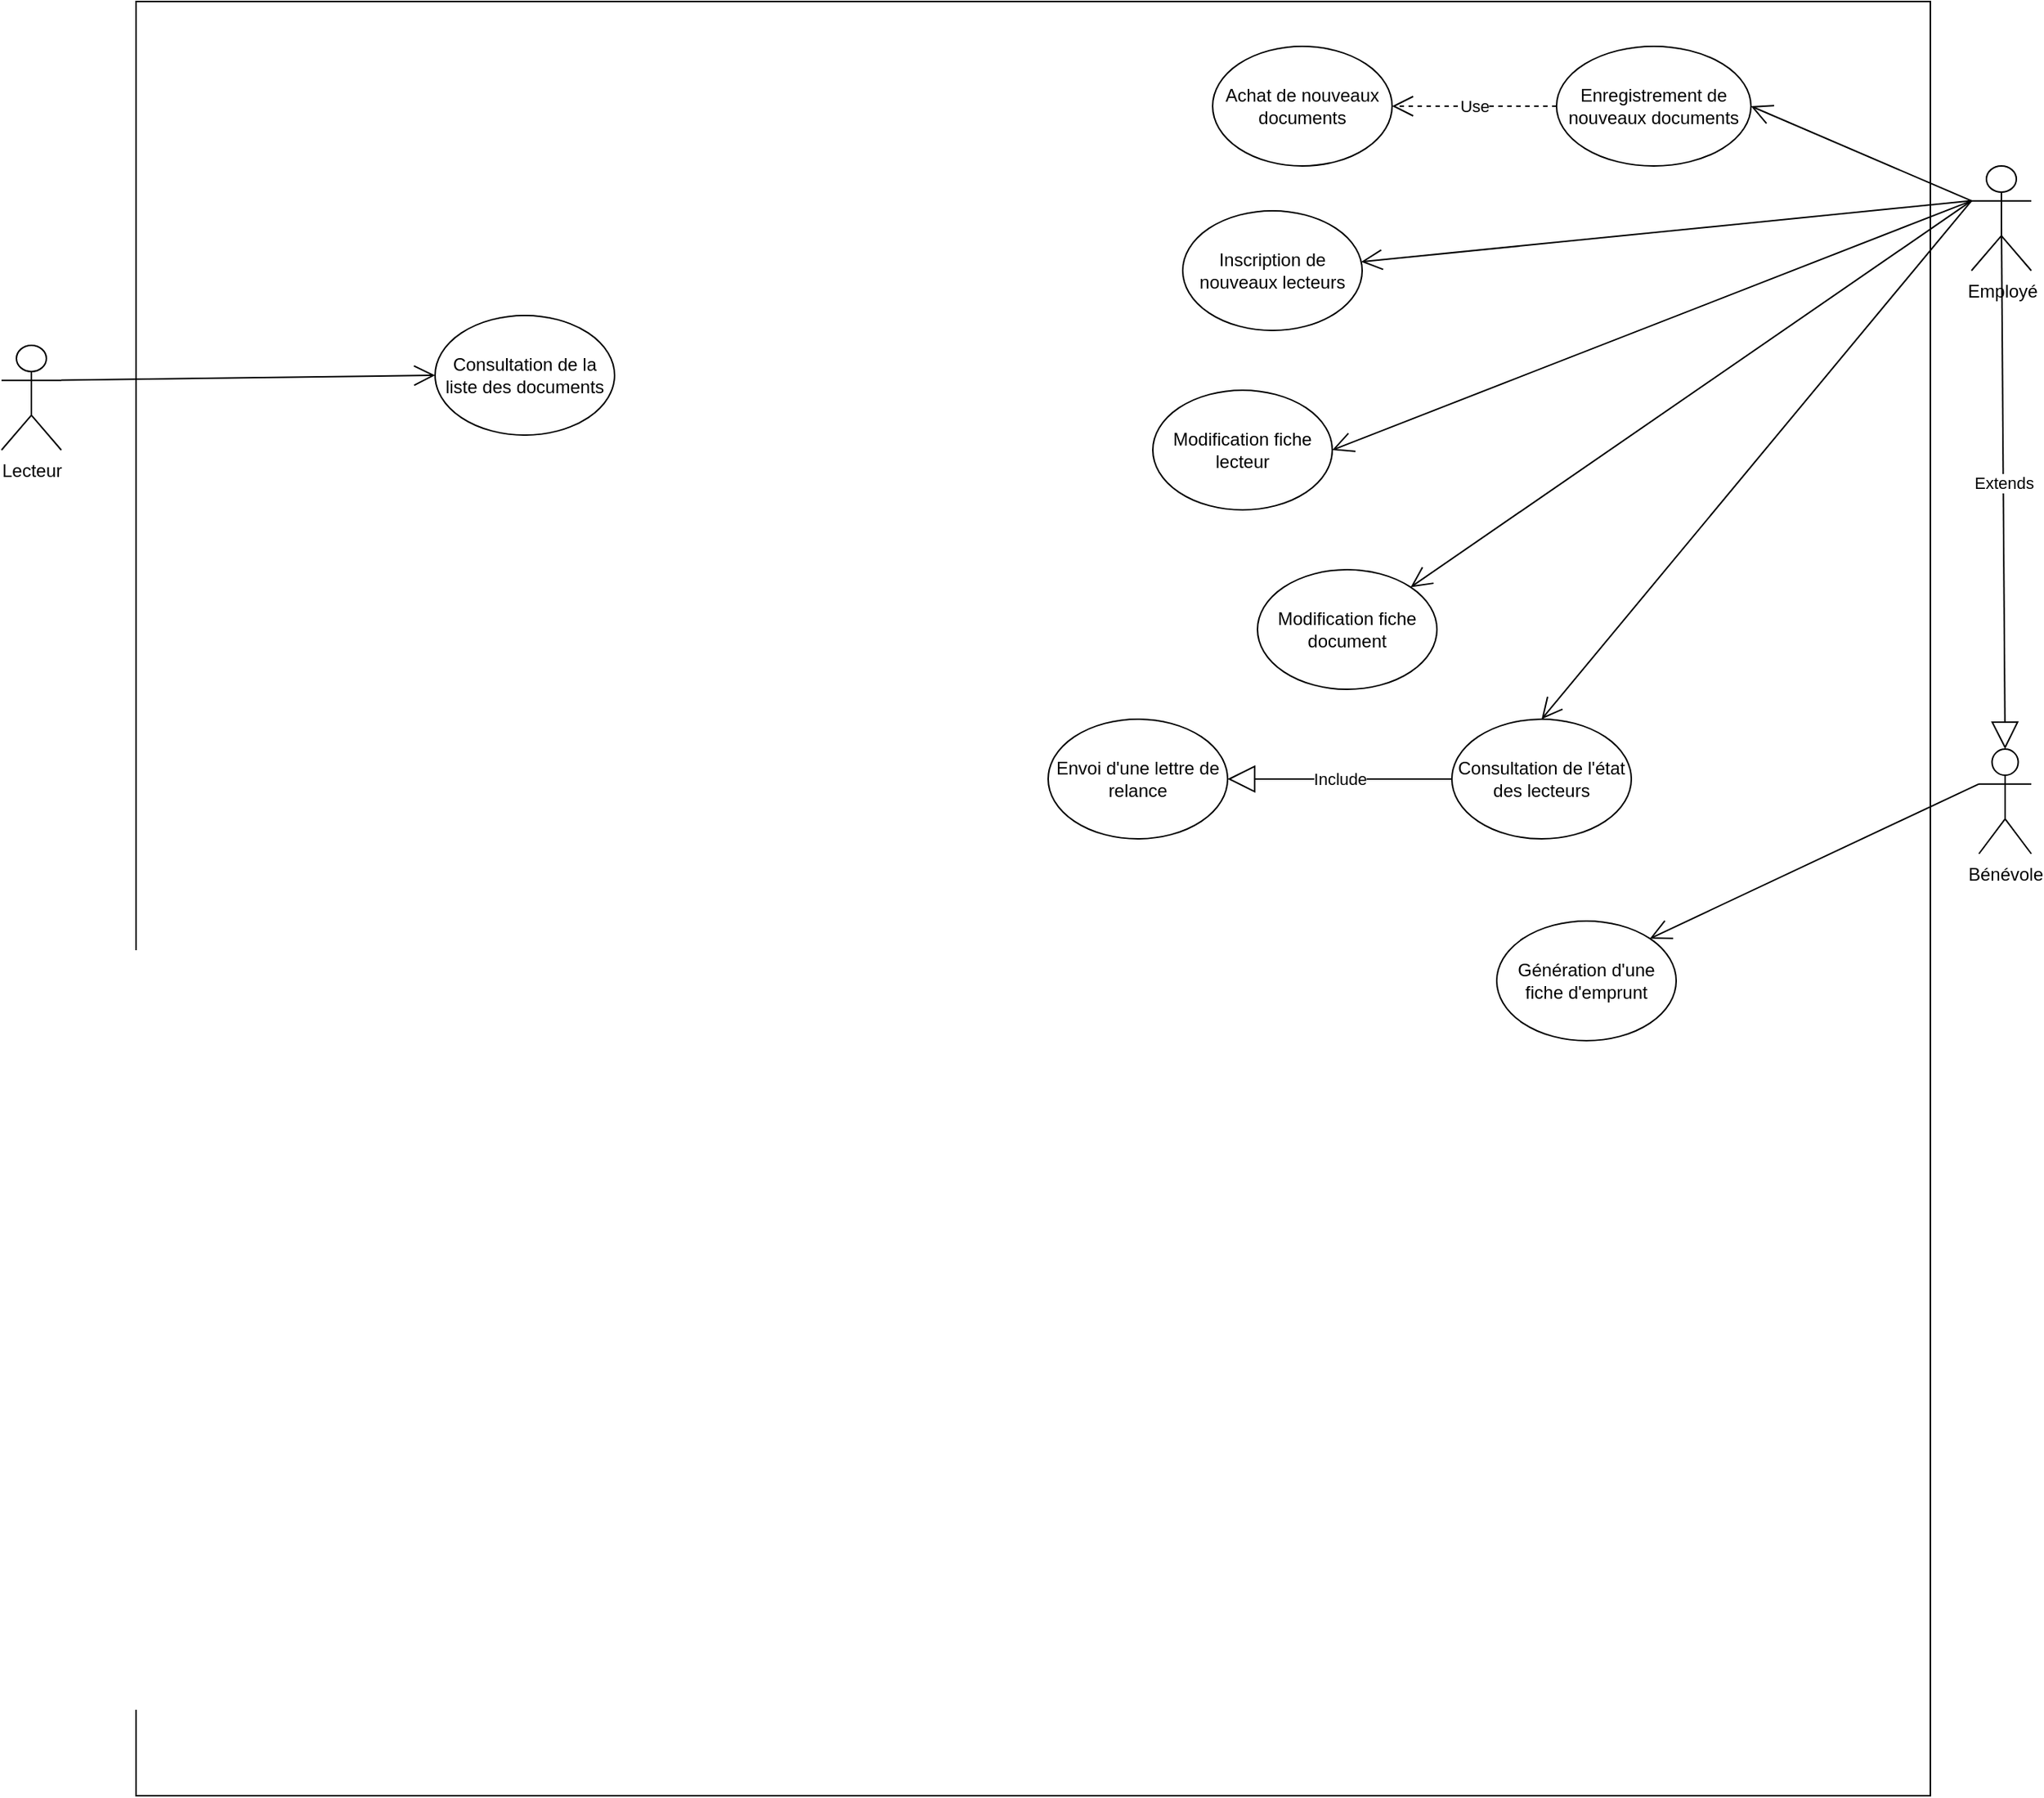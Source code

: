 <mxfile version="13.7.3" type="device"><diagram id="mDIa1WtnH4NQwXyrk-0r" name="Page-1"><mxGraphModel dx="2500" dy="967" grid="1" gridSize="10" guides="1" tooltips="1" connect="1" arrows="1" fold="1" page="1" pageScale="1" pageWidth="827" pageHeight="1169" math="0" shadow="0"><root><mxCell id="0"/><mxCell id="1" parent="0"/><mxCell id="Q_1qQsTQmh02Vp2xnzoW-2" value="" style="whiteSpace=wrap;html=1;aspect=fixed;" parent="1" vertex="1"><mxGeometry x="-140" y="50" width="1200" height="1200" as="geometry"/></mxCell><mxCell id="Q_1qQsTQmh02Vp2xnzoW-3" value="Employé" style="shape=umlActor;verticalLabelPosition=bottom;verticalAlign=top;html=1;outlineConnect=0;" parent="1" vertex="1"><mxGeometry x="1087.5" y="160" width="40" height="70" as="geometry"/></mxCell><mxCell id="Q_1qQsTQmh02Vp2xnzoW-4" value="Lecteur" style="shape=umlActor;verticalLabelPosition=bottom;verticalAlign=top;html=1;outlineConnect=0;" parent="1" vertex="1"><mxGeometry x="-230" y="280" width="40" height="70" as="geometry"/></mxCell><mxCell id="Q_1qQsTQmh02Vp2xnzoW-6" value="Bénévole" style="shape=umlActor;verticalLabelPosition=bottom;verticalAlign=top;html=1;outlineConnect=0;" parent="1" vertex="1"><mxGeometry x="1092.5" y="550" width="35" height="70" as="geometry"/></mxCell><mxCell id="Q_1qQsTQmh02Vp2xnzoW-22" value="Enregistrement de nouveaux documents" style="ellipse;whiteSpace=wrap;html=1;" parent="1" vertex="1"><mxGeometry x="810" y="80" width="130" height="80" as="geometry"/></mxCell><mxCell id="Q_1qQsTQmh02Vp2xnzoW-24" value="Achat de nouveaux documents" style="ellipse;whiteSpace=wrap;html=1;" parent="1" vertex="1"><mxGeometry x="580" y="80" width="120" height="80" as="geometry"/></mxCell><mxCell id="Q_1qQsTQmh02Vp2xnzoW-25" value="Inscription de nouveaux lecteurs" style="ellipse;whiteSpace=wrap;html=1;" parent="1" vertex="1"><mxGeometry x="560" y="190" width="120" height="80" as="geometry"/></mxCell><mxCell id="Q_1qQsTQmh02Vp2xnzoW-36" value="" style="endArrow=open;endFill=1;endSize=12;html=1;exitX=0;exitY=0.333;exitDx=0;exitDy=0;exitPerimeter=0;entryX=1;entryY=0.5;entryDx=0;entryDy=0;" parent="1" source="Q_1qQsTQmh02Vp2xnzoW-3" target="Q_1qQsTQmh02Vp2xnzoW-22" edge="1"><mxGeometry width="160" relative="1" as="geometry"><mxPoint x="360" y="290" as="sourcePoint"/><mxPoint x="520" y="290" as="targetPoint"/></mxGeometry></mxCell><mxCell id="Q_1qQsTQmh02Vp2xnzoW-37" value="" style="endArrow=open;endFill=1;endSize=12;html=1;exitX=0;exitY=0.333;exitDx=0;exitDy=0;exitPerimeter=0;" parent="1" source="Q_1qQsTQmh02Vp2xnzoW-3" target="Q_1qQsTQmh02Vp2xnzoW-25" edge="1"><mxGeometry width="160" relative="1" as="geometry"><mxPoint x="360" y="280" as="sourcePoint"/><mxPoint x="920" y="210" as="targetPoint"/></mxGeometry></mxCell><mxCell id="Q_1qQsTQmh02Vp2xnzoW-43" value="Modification fiche lecteur" style="ellipse;whiteSpace=wrap;html=1;" parent="1" vertex="1"><mxGeometry x="540" y="310" width="120" height="80" as="geometry"/></mxCell><mxCell id="Q_1qQsTQmh02Vp2xnzoW-44" value="Use" style="endArrow=open;endSize=12;dashed=1;html=1;exitX=0;exitY=0.5;exitDx=0;exitDy=0;entryX=1;entryY=0.5;entryDx=0;entryDy=0;" parent="1" source="Q_1qQsTQmh02Vp2xnzoW-22" target="Q_1qQsTQmh02Vp2xnzoW-24" edge="1"><mxGeometry width="160" relative="1" as="geometry"><mxPoint x="360" y="260" as="sourcePoint"/><mxPoint x="520" y="260" as="targetPoint"/></mxGeometry></mxCell><mxCell id="Q_1qQsTQmh02Vp2xnzoW-46" value="" style="endArrow=open;endFill=1;endSize=12;html=1;exitX=0;exitY=0.333;exitDx=0;exitDy=0;exitPerimeter=0;entryX=1;entryY=0.5;entryDx=0;entryDy=0;" parent="1" source="Q_1qQsTQmh02Vp2xnzoW-3" target="Q_1qQsTQmh02Vp2xnzoW-43" edge="1"><mxGeometry width="160" relative="1" as="geometry"><mxPoint x="360" y="260" as="sourcePoint"/><mxPoint x="520" y="260" as="targetPoint"/></mxGeometry></mxCell><mxCell id="Q_1qQsTQmh02Vp2xnzoW-53" value="Modification fiche document" style="ellipse;whiteSpace=wrap;html=1;" parent="1" vertex="1"><mxGeometry x="610" y="430" width="120" height="80" as="geometry"/></mxCell><mxCell id="Q_1qQsTQmh02Vp2xnzoW-55" value="Extends" style="endArrow=block;endSize=16;endFill=0;html=1;exitX=0.5;exitY=0.5;exitDx=0;exitDy=0;exitPerimeter=0;entryX=0.5;entryY=0;entryDx=0;entryDy=0;entryPerimeter=0;" parent="1" source="Q_1qQsTQmh02Vp2xnzoW-3" target="Q_1qQsTQmh02Vp2xnzoW-6" edge="1"><mxGeometry width="160" relative="1" as="geometry"><mxPoint x="360" y="240" as="sourcePoint"/><mxPoint x="520" y="240" as="targetPoint"/></mxGeometry></mxCell><mxCell id="Q_1qQsTQmh02Vp2xnzoW-56" value="Envoi d'une lettre de relance" style="ellipse;whiteSpace=wrap;html=1;" parent="1" vertex="1"><mxGeometry x="470" y="530" width="120" height="80" as="geometry"/></mxCell><mxCell id="Q_1qQsTQmh02Vp2xnzoW-58" value="Consultation de l'état des lecteurs" style="ellipse;whiteSpace=wrap;html=1;" parent="1" vertex="1"><mxGeometry x="740" y="530" width="120" height="80" as="geometry"/></mxCell><mxCell id="Q_1qQsTQmh02Vp2xnzoW-59" value="" style="endArrow=open;endFill=1;endSize=12;html=1;exitX=0;exitY=0.333;exitDx=0;exitDy=0;exitPerimeter=0;entryX=0.5;entryY=0;entryDx=0;entryDy=0;" parent="1" source="Q_1qQsTQmh02Vp2xnzoW-3" target="Q_1qQsTQmh02Vp2xnzoW-58" edge="1"><mxGeometry width="160" relative="1" as="geometry"><mxPoint x="360" y="220" as="sourcePoint"/><mxPoint x="520" y="220" as="targetPoint"/></mxGeometry></mxCell><mxCell id="Q_1qQsTQmh02Vp2xnzoW-60" value="Include" style="endArrow=block;endSize=16;endFill=0;html=1;exitX=0;exitY=0.5;exitDx=0;exitDy=0;entryX=1;entryY=0.5;entryDx=0;entryDy=0;" parent="1" source="Q_1qQsTQmh02Vp2xnzoW-58" target="Q_1qQsTQmh02Vp2xnzoW-56" edge="1"><mxGeometry width="160" relative="1" as="geometry"><mxPoint x="12.426" y="131.716" as="sourcePoint"/><mxPoint x="190" y="120" as="targetPoint"/><Array as="points"/></mxGeometry></mxCell><mxCell id="Q_1qQsTQmh02Vp2xnzoW-61" value="Génération d'une fiche d'emprunt" style="ellipse;whiteSpace=wrap;html=1;" parent="1" vertex="1"><mxGeometry x="770" y="665" width="120" height="80" as="geometry"/></mxCell><mxCell id="Q_1qQsTQmh02Vp2xnzoW-66" value="Consultation de la liste des documents" style="ellipse;whiteSpace=wrap;html=1;" parent="1" vertex="1"><mxGeometry x="60" y="260" width="120" height="80" as="geometry"/></mxCell><mxCell id="Q_1qQsTQmh02Vp2xnzoW-67" value="" style="endArrow=open;endFill=1;endSize=12;html=1;exitX=1;exitY=0.333;exitDx=0;exitDy=0;exitPerimeter=0;entryX=0;entryY=0.5;entryDx=0;entryDy=0;" parent="1" source="Q_1qQsTQmh02Vp2xnzoW-4" target="Q_1qQsTQmh02Vp2xnzoW-66" edge="1"><mxGeometry width="160" relative="1" as="geometry"><mxPoint x="360" y="210" as="sourcePoint"/><mxPoint x="520" y="210" as="targetPoint"/></mxGeometry></mxCell><mxCell id="Q_1qQsTQmh02Vp2xnzoW-68" value="" style="endArrow=open;endFill=1;endSize=12;html=1;exitX=0;exitY=0.333;exitDx=0;exitDy=0;exitPerimeter=0;entryX=1;entryY=0;entryDx=0;entryDy=0;" parent="1" source="Q_1qQsTQmh02Vp2xnzoW-3" target="Q_1qQsTQmh02Vp2xnzoW-53" edge="1"><mxGeometry width="160" relative="1" as="geometry"><mxPoint x="360" y="410" as="sourcePoint"/><mxPoint x="520" y="410" as="targetPoint"/></mxGeometry></mxCell><mxCell id="Q_1qQsTQmh02Vp2xnzoW-69" value="" style="endArrow=open;endFill=1;endSize=12;html=1;exitX=0;exitY=0.333;exitDx=0;exitDy=0;exitPerimeter=0;entryX=1;entryY=0;entryDx=0;entryDy=0;" parent="1" source="Q_1qQsTQmh02Vp2xnzoW-6" target="Q_1qQsTQmh02Vp2xnzoW-61" edge="1"><mxGeometry width="160" relative="1" as="geometry"><mxPoint x="360" y="410" as="sourcePoint"/><mxPoint x="520" y="400" as="targetPoint"/></mxGeometry></mxCell></root></mxGraphModel></diagram></mxfile>